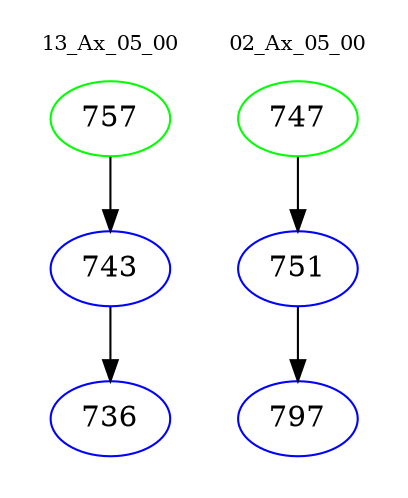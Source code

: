 digraph{
subgraph cluster_0 {
color = white
label = "13_Ax_05_00";
fontsize=10;
T0_757 [label="757", color="green"]
T0_757 -> T0_743 [color="black"]
T0_743 [label="743", color="blue"]
T0_743 -> T0_736 [color="black"]
T0_736 [label="736", color="blue"]
}
subgraph cluster_1 {
color = white
label = "02_Ax_05_00";
fontsize=10;
T1_747 [label="747", color="green"]
T1_747 -> T1_751 [color="black"]
T1_751 [label="751", color="blue"]
T1_751 -> T1_797 [color="black"]
T1_797 [label="797", color="blue"]
}
}
